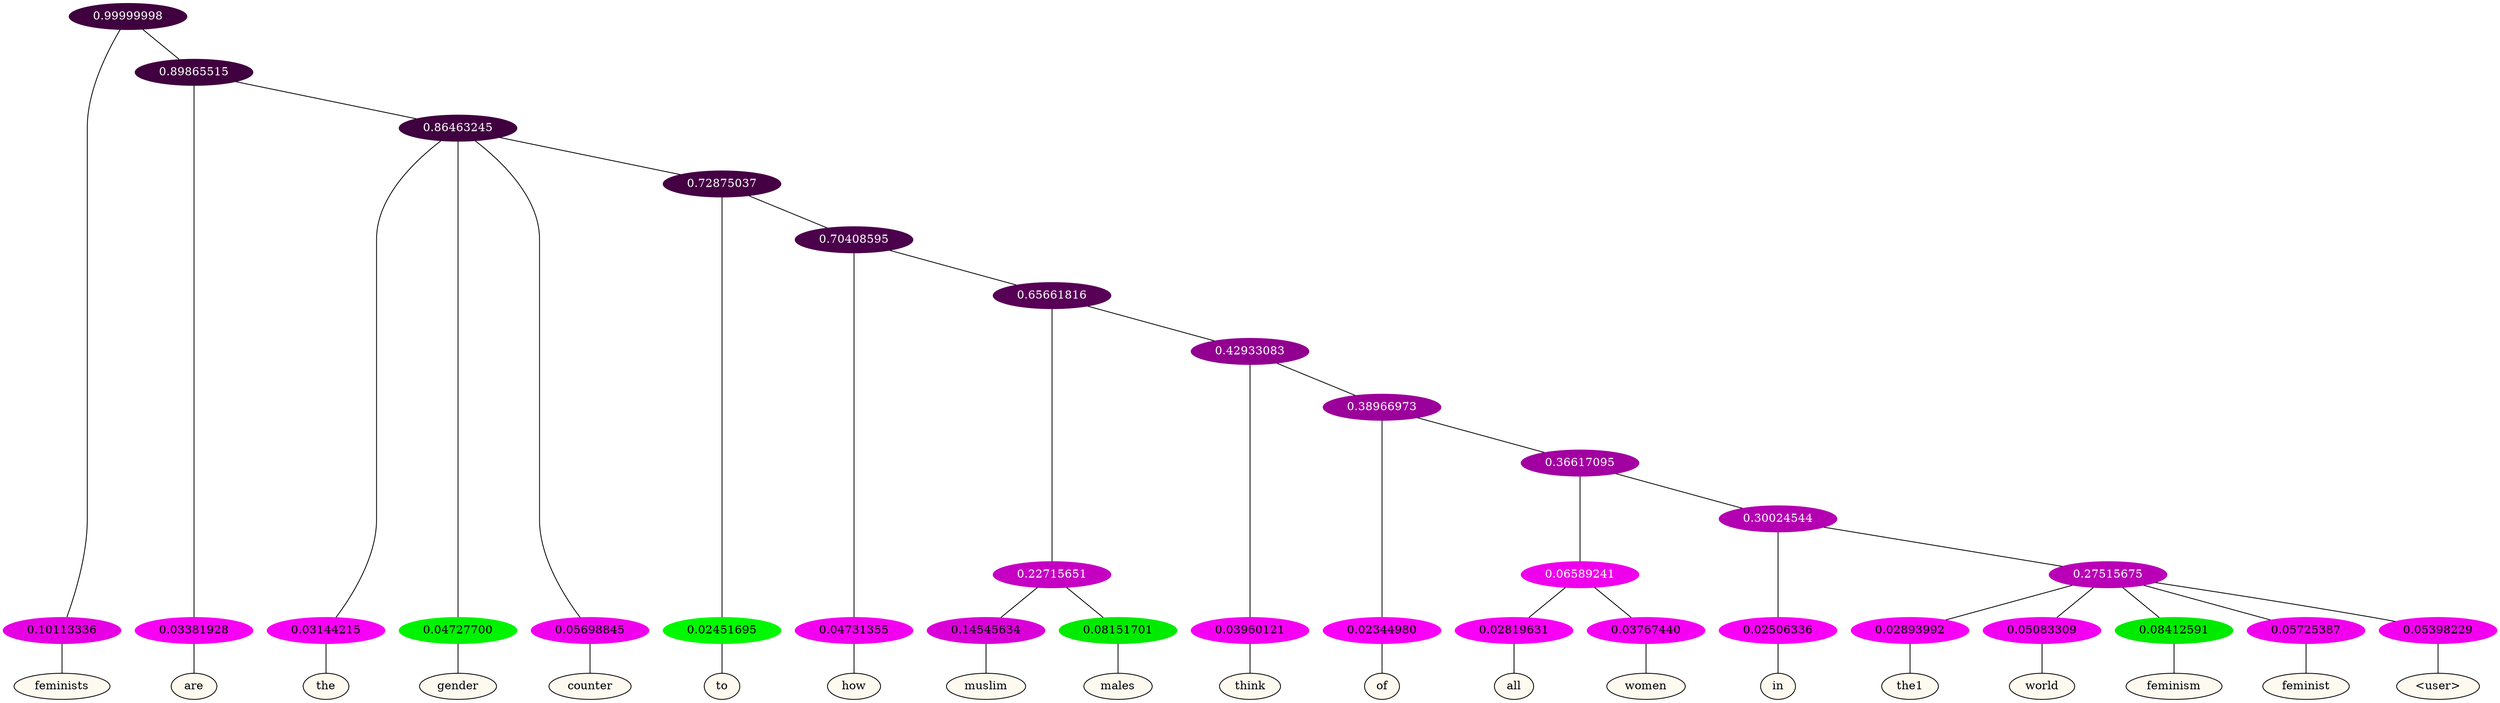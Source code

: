 graph {
	node [format=png height=0.15 nodesep=0.001 ordering=out overlap=prism overlap_scaling=0.01 ranksep=0.001 ratio=0.2 style=filled width=0.15]
	{
		rank=same
		a_w_1 [label=feminists color=black fillcolor=floralwhite style="filled,solid"]
		a_w_3 [label=are color=black fillcolor=floralwhite style="filled,solid"]
		a_w_5 [label=the color=black fillcolor=floralwhite style="filled,solid"]
		a_w_6 [label=gender color=black fillcolor=floralwhite style="filled,solid"]
		a_w_7 [label=counter color=black fillcolor=floralwhite style="filled,solid"]
		a_w_9 [label=to color=black fillcolor=floralwhite style="filled,solid"]
		a_w_11 [label=how color=black fillcolor=floralwhite style="filled,solid"]
		a_w_15 [label=muslim color=black fillcolor=floralwhite style="filled,solid"]
		a_w_16 [label=males color=black fillcolor=floralwhite style="filled,solid"]
		a_w_17 [label=think color=black fillcolor=floralwhite style="filled,solid"]
		a_w_19 [label=of color=black fillcolor=floralwhite style="filled,solid"]
		a_w_23 [label=all color=black fillcolor=floralwhite style="filled,solid"]
		a_w_24 [label=women color=black fillcolor=floralwhite style="filled,solid"]
		a_w_25 [label=in color=black fillcolor=floralwhite style="filled,solid"]
		a_w_27 [label=the1 color=black fillcolor=floralwhite style="filled,solid"]
		a_w_28 [label=world color=black fillcolor=floralwhite style="filled,solid"]
		a_w_29 [label=feminism color=black fillcolor=floralwhite style="filled,solid"]
		a_w_30 [label=feminist color=black fillcolor=floralwhite style="filled,solid"]
		a_w_31 [label="\<user\>" color=black fillcolor=floralwhite style="filled,solid"]
	}
	a_n_1 -- a_w_1
	a_n_3 -- a_w_3
	a_n_5 -- a_w_5
	a_n_6 -- a_w_6
	a_n_7 -- a_w_7
	a_n_9 -- a_w_9
	a_n_11 -- a_w_11
	a_n_15 -- a_w_15
	a_n_16 -- a_w_16
	a_n_17 -- a_w_17
	a_n_19 -- a_w_19
	a_n_23 -- a_w_23
	a_n_24 -- a_w_24
	a_n_25 -- a_w_25
	a_n_27 -- a_w_27
	a_n_28 -- a_w_28
	a_n_29 -- a_w_29
	a_n_30 -- a_w_30
	a_n_31 -- a_w_31
	{
		rank=same
		a_n_1 [label=0.10113336 color="0.835 1.000 0.899" fontcolor=black]
		a_n_3 [label=0.03381928 color="0.835 1.000 0.966" fontcolor=black]
		a_n_5 [label=0.03144215 color="0.835 1.000 0.969" fontcolor=black]
		a_n_6 [label=0.04727700 color="0.334 1.000 0.953" fontcolor=black]
		a_n_7 [label=0.05698845 color="0.835 1.000 0.943" fontcolor=black]
		a_n_9 [label=0.02451695 color="0.334 1.000 0.975" fontcolor=black]
		a_n_11 [label=0.04731355 color="0.835 1.000 0.953" fontcolor=black]
		a_n_15 [label=0.14545634 color="0.835 1.000 0.855" fontcolor=black]
		a_n_16 [label=0.08151701 color="0.334 1.000 0.918" fontcolor=black]
		a_n_17 [label=0.03960121 color="0.835 1.000 0.960" fontcolor=black]
		a_n_19 [label=0.02344980 color="0.835 1.000 0.977" fontcolor=black]
		a_n_23 [label=0.02819631 color="0.835 1.000 0.972" fontcolor=black]
		a_n_24 [label=0.03767440 color="0.835 1.000 0.962" fontcolor=black]
		a_n_25 [label=0.02506336 color="0.835 1.000 0.975" fontcolor=black]
		a_n_27 [label=0.02893992 color="0.835 1.000 0.971" fontcolor=black]
		a_n_28 [label=0.05083309 color="0.835 1.000 0.949" fontcolor=black]
		a_n_29 [label=0.08412591 color="0.334 1.000 0.916" fontcolor=black]
		a_n_30 [label=0.05725387 color="0.835 1.000 0.943" fontcolor=black]
		a_n_31 [label=0.05398229 color="0.835 1.000 0.946" fontcolor=black]
	}
	a_n_0 [label=0.99999998 color="0.835 1.000 0.250" fontcolor=grey99]
	a_n_0 -- a_n_1
	a_n_2 [label=0.89865515 color="0.835 1.000 0.250" fontcolor=grey99]
	a_n_0 -- a_n_2
	a_n_2 -- a_n_3
	a_n_4 [label=0.86463245 color="0.835 1.000 0.250" fontcolor=grey99]
	a_n_2 -- a_n_4
	a_n_4 -- a_n_5
	a_n_4 -- a_n_6
	a_n_4 -- a_n_7
	a_n_8 [label=0.72875037 color="0.835 1.000 0.271" fontcolor=grey99]
	a_n_4 -- a_n_8
	a_n_8 -- a_n_9
	a_n_10 [label=0.70408595 color="0.835 1.000 0.296" fontcolor=grey99]
	a_n_8 -- a_n_10
	a_n_10 -- a_n_11
	a_n_12 [label=0.65661816 color="0.835 1.000 0.343" fontcolor=grey99]
	a_n_10 -- a_n_12
	a_n_13 [label=0.22715651 color="0.835 1.000 0.773" fontcolor=grey99]
	a_n_12 -- a_n_13
	a_n_14 [label=0.42933083 color="0.835 1.000 0.571" fontcolor=grey99]
	a_n_12 -- a_n_14
	a_n_13 -- a_n_15
	a_n_13 -- a_n_16
	a_n_14 -- a_n_17
	a_n_18 [label=0.38966973 color="0.835 1.000 0.610" fontcolor=grey99]
	a_n_14 -- a_n_18
	a_n_18 -- a_n_19
	a_n_20 [label=0.36617095 color="0.835 1.000 0.634" fontcolor=grey99]
	a_n_18 -- a_n_20
	a_n_21 [label=0.06589241 color="0.835 1.000 0.934" fontcolor=grey99]
	a_n_20 -- a_n_21
	a_n_22 [label=0.30024544 color="0.835 1.000 0.700" fontcolor=grey99]
	a_n_20 -- a_n_22
	a_n_21 -- a_n_23
	a_n_21 -- a_n_24
	a_n_22 -- a_n_25
	a_n_26 [label=0.27515675 color="0.835 1.000 0.725" fontcolor=grey99]
	a_n_22 -- a_n_26
	a_n_26 -- a_n_27
	a_n_26 -- a_n_28
	a_n_26 -- a_n_29
	a_n_26 -- a_n_30
	a_n_26 -- a_n_31
}
